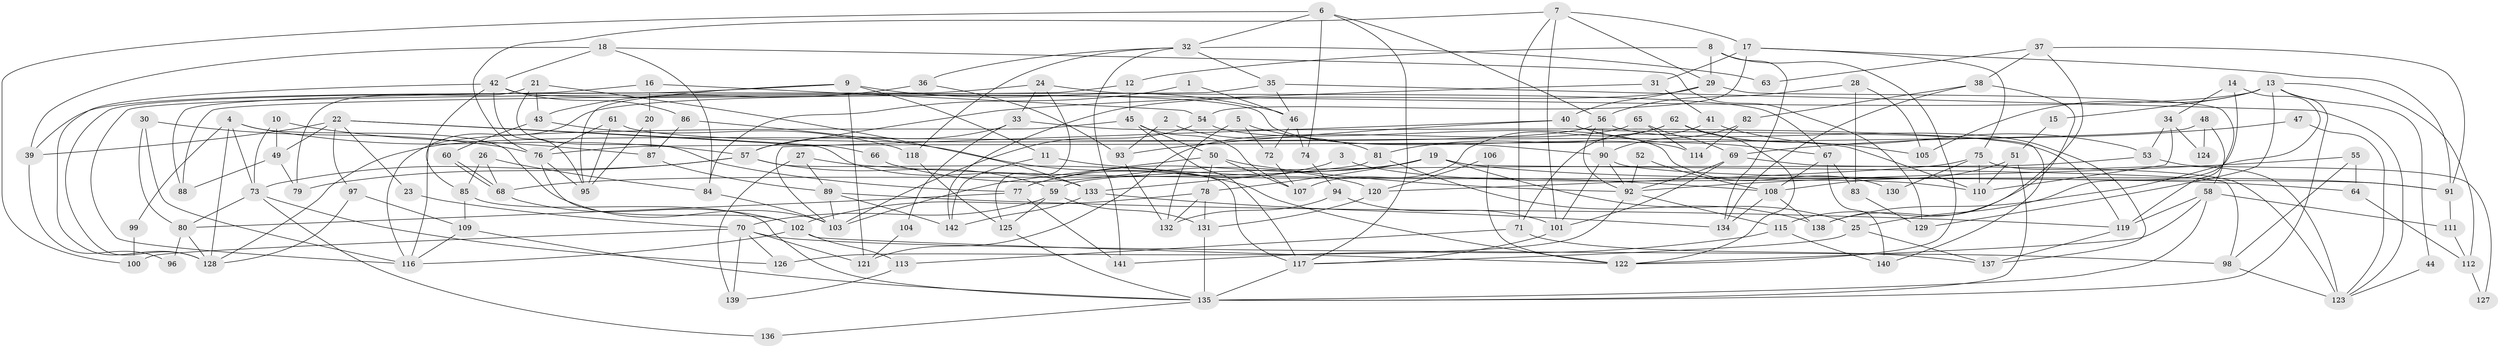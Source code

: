 // Generated by graph-tools (version 1.1) at 2025/11/02/27/25 16:11:19]
// undirected, 142 vertices, 284 edges
graph export_dot {
graph [start="1"]
  node [color=gray90,style=filled];
  1;
  2;
  3;
  4;
  5;
  6;
  7;
  8;
  9;
  10;
  11;
  12;
  13;
  14;
  15;
  16;
  17;
  18;
  19;
  20;
  21;
  22;
  23;
  24;
  25;
  26;
  27;
  28;
  29;
  30;
  31;
  32;
  33;
  34;
  35;
  36;
  37;
  38;
  39;
  40;
  41;
  42;
  43;
  44;
  45;
  46;
  47;
  48;
  49;
  50;
  51;
  52;
  53;
  54;
  55;
  56;
  57;
  58;
  59;
  60;
  61;
  62;
  63;
  64;
  65;
  66;
  67;
  68;
  69;
  70;
  71;
  72;
  73;
  74;
  75;
  76;
  77;
  78;
  79;
  80;
  81;
  82;
  83;
  84;
  85;
  86;
  87;
  88;
  89;
  90;
  91;
  92;
  93;
  94;
  95;
  96;
  97;
  98;
  99;
  100;
  101;
  102;
  103;
  104;
  105;
  106;
  107;
  108;
  109;
  110;
  111;
  112;
  113;
  114;
  115;
  116;
  117;
  118;
  119;
  120;
  121;
  122;
  123;
  124;
  125;
  126;
  127;
  128;
  129;
  130;
  131;
  132;
  133;
  134;
  135;
  136;
  137;
  138;
  139;
  140;
  141;
  142;
  1 -- 84;
  1 -- 46;
  2 -- 93;
  2 -- 81;
  3 -- 110;
  3 -- 77;
  4 -- 57;
  4 -- 103;
  4 -- 73;
  4 -- 99;
  4 -- 128;
  5 -- 72;
  5 -- 90;
  5 -- 132;
  6 -- 74;
  6 -- 56;
  6 -- 32;
  6 -- 100;
  6 -- 117;
  7 -- 29;
  7 -- 76;
  7 -- 17;
  7 -- 71;
  7 -- 101;
  8 -- 29;
  8 -- 122;
  8 -- 12;
  8 -- 134;
  9 -- 95;
  9 -- 39;
  9 -- 11;
  9 -- 46;
  9 -- 121;
  10 -- 73;
  10 -- 87;
  10 -- 49;
  11 -- 108;
  11 -- 142;
  12 -- 45;
  12 -- 88;
  13 -- 135;
  13 -- 129;
  13 -- 15;
  13 -- 44;
  13 -- 105;
  13 -- 112;
  13 -- 116;
  14 -- 34;
  14 -- 25;
  14 -- 138;
  15 -- 51;
  16 -- 54;
  16 -- 88;
  16 -- 20;
  17 -- 91;
  17 -- 31;
  17 -- 54;
  17 -- 75;
  18 -- 42;
  18 -- 84;
  18 -- 39;
  18 -- 129;
  19 -- 68;
  19 -- 25;
  19 -- 77;
  19 -- 78;
  19 -- 91;
  19 -- 98;
  20 -- 95;
  20 -- 87;
  21 -- 77;
  21 -- 133;
  21 -- 43;
  21 -- 79;
  22 -- 97;
  22 -- 49;
  22 -- 23;
  22 -- 39;
  22 -- 66;
  22 -- 133;
  23 -- 70;
  24 -- 33;
  24 -- 125;
  24 -- 67;
  24 -- 128;
  25 -- 137;
  25 -- 117;
  26 -- 85;
  26 -- 68;
  26 -- 84;
  27 -- 64;
  27 -- 89;
  27 -- 139;
  28 -- 56;
  28 -- 105;
  28 -- 83;
  29 -- 40;
  29 -- 142;
  29 -- 119;
  30 -- 80;
  30 -- 116;
  30 -- 76;
  31 -- 57;
  31 -- 41;
  32 -- 141;
  32 -- 35;
  32 -- 36;
  32 -- 63;
  32 -- 118;
  33 -- 119;
  33 -- 57;
  33 -- 104;
  34 -- 53;
  34 -- 110;
  34 -- 124;
  35 -- 116;
  35 -- 46;
  35 -- 123;
  36 -- 43;
  36 -- 93;
  37 -- 38;
  37 -- 91;
  37 -- 63;
  37 -- 115;
  38 -- 138;
  38 -- 134;
  38 -- 82;
  39 -- 96;
  40 -- 140;
  40 -- 67;
  40 -- 93;
  40 -- 103;
  41 -- 71;
  41 -- 53;
  42 -- 128;
  42 -- 114;
  42 -- 85;
  42 -- 86;
  42 -- 95;
  43 -- 118;
  43 -- 60;
  44 -- 123;
  45 -- 117;
  45 -- 50;
  45 -- 107;
  45 -- 116;
  46 -- 72;
  46 -- 74;
  47 -- 123;
  47 -- 69;
  48 -- 58;
  48 -- 76;
  48 -- 124;
  49 -- 79;
  49 -- 88;
  50 -- 103;
  50 -- 78;
  50 -- 92;
  50 -- 107;
  51 -- 135;
  51 -- 110;
  51 -- 108;
  52 -- 108;
  52 -- 92;
  53 -- 59;
  53 -- 127;
  54 -- 103;
  54 -- 130;
  55 -- 98;
  55 -- 92;
  55 -- 64;
  56 -- 128;
  56 -- 137;
  56 -- 90;
  56 -- 92;
  57 -- 59;
  57 -- 117;
  57 -- 73;
  57 -- 79;
  58 -- 122;
  58 -- 135;
  58 -- 111;
  58 -- 119;
  59 -- 70;
  59 -- 131;
  59 -- 125;
  60 -- 68;
  60 -- 68;
  61 -- 95;
  61 -- 76;
  61 -- 110;
  62 -- 122;
  62 -- 107;
  62 -- 81;
  62 -- 105;
  64 -- 112;
  65 -- 69;
  65 -- 121;
  65 -- 114;
  66 -- 120;
  67 -- 108;
  67 -- 83;
  67 -- 140;
  68 -- 102;
  69 -- 101;
  69 -- 92;
  69 -- 123;
  70 -- 98;
  70 -- 126;
  70 -- 100;
  70 -- 121;
  70 -- 139;
  71 -- 113;
  71 -- 137;
  72 -- 107;
  73 -- 80;
  73 -- 126;
  73 -- 136;
  74 -- 94;
  75 -- 123;
  75 -- 110;
  75 -- 120;
  75 -- 130;
  76 -- 102;
  76 -- 95;
  77 -- 80;
  77 -- 141;
  78 -- 132;
  78 -- 102;
  78 -- 131;
  80 -- 128;
  80 -- 96;
  81 -- 138;
  81 -- 133;
  82 -- 90;
  82 -- 114;
  83 -- 129;
  84 -- 103;
  85 -- 135;
  85 -- 109;
  86 -- 87;
  86 -- 122;
  87 -- 89;
  89 -- 119;
  89 -- 142;
  89 -- 103;
  90 -- 92;
  90 -- 91;
  90 -- 101;
  91 -- 111;
  92 -- 115;
  92 -- 126;
  93 -- 132;
  94 -- 132;
  94 -- 101;
  97 -- 109;
  97 -- 128;
  98 -- 123;
  99 -- 100;
  101 -- 117;
  102 -- 116;
  102 -- 113;
  102 -- 122;
  104 -- 121;
  106 -- 122;
  106 -- 120;
  108 -- 134;
  108 -- 138;
  109 -- 116;
  109 -- 135;
  111 -- 112;
  112 -- 127;
  113 -- 139;
  115 -- 140;
  115 -- 141;
  117 -- 135;
  118 -- 125;
  119 -- 137;
  120 -- 131;
  125 -- 135;
  131 -- 135;
  133 -- 134;
  133 -- 142;
  135 -- 136;
}
